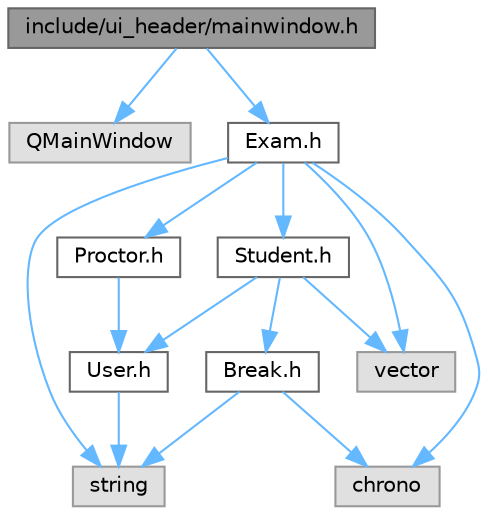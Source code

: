 digraph "include/ui_header/mainwindow.h"
{
 // LATEX_PDF_SIZE
  bgcolor="transparent";
  edge [fontname=Helvetica,fontsize=10,labelfontname=Helvetica,labelfontsize=10];
  node [fontname=Helvetica,fontsize=10,shape=box,height=0.2,width=0.4];
  Node1 [id="Node000001",label="include/ui_header/mainwindow.h",height=0.2,width=0.4,color="gray40", fillcolor="grey60", style="filled", fontcolor="black",tooltip=" "];
  Node1 -> Node2 [id="edge15_Node000001_Node000002",color="steelblue1",style="solid",tooltip=" "];
  Node2 [id="Node000002",label="QMainWindow",height=0.2,width=0.4,color="grey60", fillcolor="#E0E0E0", style="filled",tooltip=" "];
  Node1 -> Node3 [id="edge16_Node000001_Node000003",color="steelblue1",style="solid",tooltip=" "];
  Node3 [id="Node000003",label="Exam.h",height=0.2,width=0.4,color="grey40", fillcolor="white", style="filled",URL="$Exam_8h.html",tooltip=" "];
  Node3 -> Node4 [id="edge17_Node000003_Node000004",color="steelblue1",style="solid",tooltip=" "];
  Node4 [id="Node000004",label="Student.h",height=0.2,width=0.4,color="grey40", fillcolor="white", style="filled",URL="$Student_8h.html",tooltip=" "];
  Node4 -> Node5 [id="edge18_Node000004_Node000005",color="steelblue1",style="solid",tooltip=" "];
  Node5 [id="Node000005",label="User.h",height=0.2,width=0.4,color="grey40", fillcolor="white", style="filled",URL="$User_8h.html",tooltip=" "];
  Node5 -> Node6 [id="edge19_Node000005_Node000006",color="steelblue1",style="solid",tooltip=" "];
  Node6 [id="Node000006",label="string",height=0.2,width=0.4,color="grey60", fillcolor="#E0E0E0", style="filled",tooltip=" "];
  Node4 -> Node7 [id="edge20_Node000004_Node000007",color="steelblue1",style="solid",tooltip=" "];
  Node7 [id="Node000007",label="Break.h",height=0.2,width=0.4,color="grey40", fillcolor="white", style="filled",URL="$Break_8h.html",tooltip="Definition of the Break class."];
  Node7 -> Node8 [id="edge21_Node000007_Node000008",color="steelblue1",style="solid",tooltip=" "];
  Node8 [id="Node000008",label="chrono",height=0.2,width=0.4,color="grey60", fillcolor="#E0E0E0", style="filled",tooltip=" "];
  Node7 -> Node6 [id="edge22_Node000007_Node000006",color="steelblue1",style="solid",tooltip=" "];
  Node4 -> Node9 [id="edge23_Node000004_Node000009",color="steelblue1",style="solid",tooltip=" "];
  Node9 [id="Node000009",label="vector",height=0.2,width=0.4,color="grey60", fillcolor="#E0E0E0", style="filled",tooltip=" "];
  Node3 -> Node10 [id="edge24_Node000003_Node000010",color="steelblue1",style="solid",tooltip=" "];
  Node10 [id="Node000010",label="Proctor.h",height=0.2,width=0.4,color="grey40", fillcolor="white", style="filled",URL="$Proctor_8h.html",tooltip="Definition of the Proctor class."];
  Node10 -> Node5 [id="edge25_Node000010_Node000005",color="steelblue1",style="solid",tooltip=" "];
  Node3 -> Node6 [id="edge26_Node000003_Node000006",color="steelblue1",style="solid",tooltip=" "];
  Node3 -> Node9 [id="edge27_Node000003_Node000009",color="steelblue1",style="solid",tooltip=" "];
  Node3 -> Node8 [id="edge28_Node000003_Node000008",color="steelblue1",style="solid",tooltip=" "];
}
